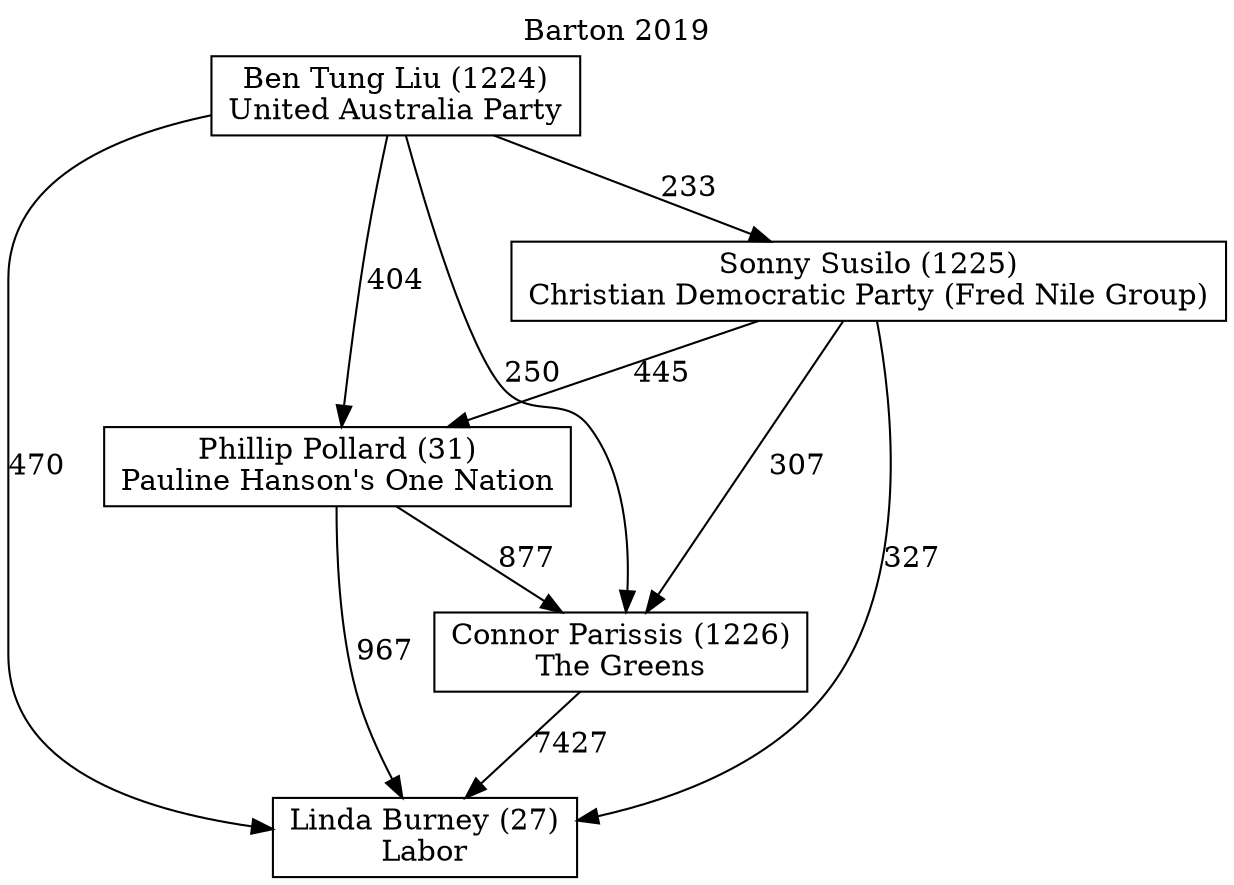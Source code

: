 // House preference flow
digraph "Linda Burney (27)_Barton_2019" {
	graph [label="Barton 2019" labelloc=t mclimit=10]
	node [shape=box]
	"Ben Tung Liu (1224)" [label="Ben Tung Liu (1224)
United Australia Party"]
	"Connor Parissis (1226)" [label="Connor Parissis (1226)
The Greens"]
	"Linda Burney (27)" [label="Linda Burney (27)
Labor"]
	"Phillip Pollard (31)" [label="Phillip Pollard (31)
Pauline Hanson's One Nation"]
	"Sonny Susilo (1225)" [label="Sonny Susilo (1225)
Christian Democratic Party (Fred Nile Group)"]
	"Ben Tung Liu (1224)" -> "Connor Parissis (1226)" [label=250]
	"Ben Tung Liu (1224)" -> "Linda Burney (27)" [label=470]
	"Ben Tung Liu (1224)" -> "Phillip Pollard (31)" [label=404]
	"Ben Tung Liu (1224)" -> "Sonny Susilo (1225)" [label=233]
	"Connor Parissis (1226)" -> "Linda Burney (27)" [label=7427]
	"Phillip Pollard (31)" -> "Connor Parissis (1226)" [label=877]
	"Phillip Pollard (31)" -> "Linda Burney (27)" [label=967]
	"Sonny Susilo (1225)" -> "Connor Parissis (1226)" [label=307]
	"Sonny Susilo (1225)" -> "Linda Burney (27)" [label=327]
	"Sonny Susilo (1225)" -> "Phillip Pollard (31)" [label=445]
}
